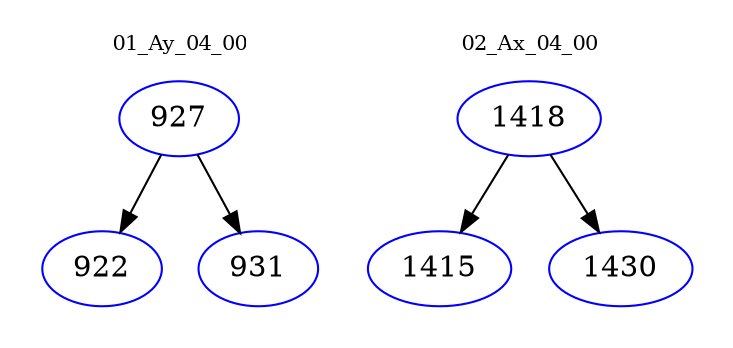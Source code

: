 digraph{
subgraph cluster_0 {
color = white
label = "01_Ay_04_00";
fontsize=10;
T0_927 [label="927", color="blue"]
T0_927 -> T0_922 [color="black"]
T0_922 [label="922", color="blue"]
T0_927 -> T0_931 [color="black"]
T0_931 [label="931", color="blue"]
}
subgraph cluster_1 {
color = white
label = "02_Ax_04_00";
fontsize=10;
T1_1418 [label="1418", color="blue"]
T1_1418 -> T1_1415 [color="black"]
T1_1415 [label="1415", color="blue"]
T1_1418 -> T1_1430 [color="black"]
T1_1430 [label="1430", color="blue"]
}
}
